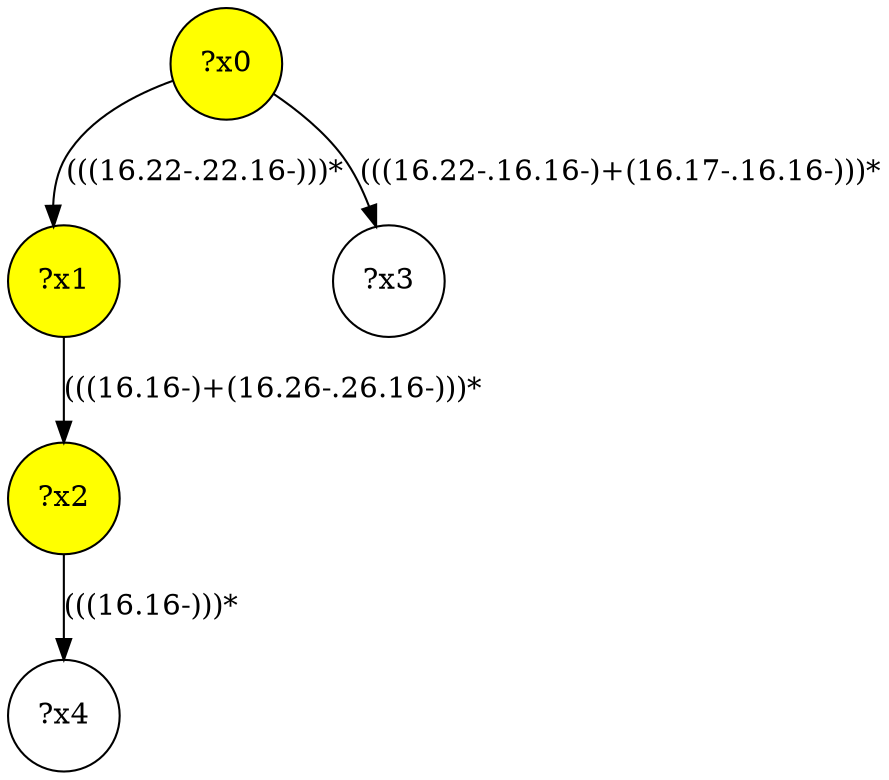 digraph g {
	x2 [fillcolor="yellow", style="filled," shape=circle, label="?x2"];
	x1 [fillcolor="yellow", style="filled," shape=circle, label="?x1"];
	x0 [fillcolor="yellow", style="filled," shape=circle, label="?x0"];
	x0 -> x1 [label="(((16.22-.22.16-)))*"];
	x1 -> x2 [label="(((16.16-)+(16.26-.26.16-)))*"];
	x3 [shape=circle, label="?x3"];
	x0 -> x3 [label="(((16.22-.16.16-)+(16.17-.16.16-)))*"];
	x4 [shape=circle, label="?x4"];
	x2 -> x4 [label="(((16.16-)))*"];
}

